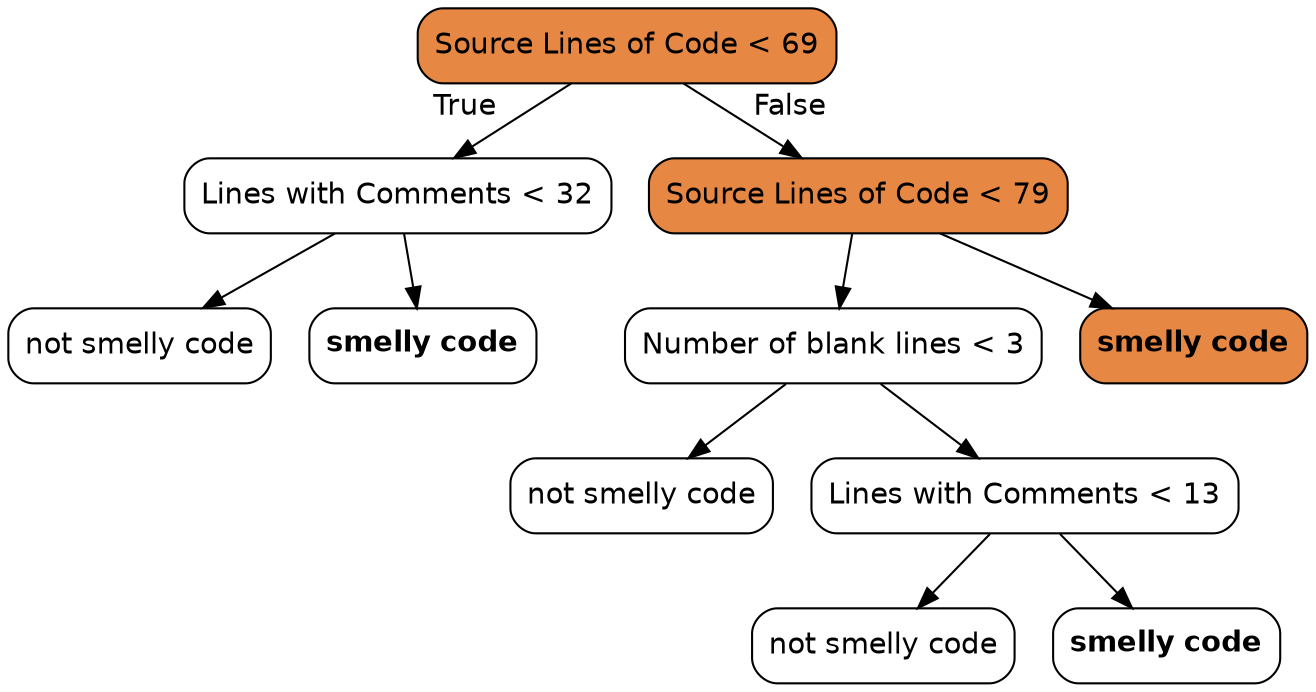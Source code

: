 digraph Tree {
node [color="black", fontname=helvetica, shape=box,  style="filled, rounded", fillcolor="#FFFFFF"];
edge [fontname=helvetica];
0 [label=<Source Lines of Code &lt; 69>, fillcolor="#e68743"];
1 [label=<Lines with Comments &lt; 32>];
0 -> 1  [headlabel="True", labelangle=45, labeldistance="2.5"];
3 [label=<not smelly code>];
1 -> 3;
4 [label=<<b>smelly code</b>>];
1 -> 4;
2 [label=<Source Lines of Code &lt; 79>, fillcolor="#e68743"];
0 -> 2  [headlabel="False", labelangle="-45", labeldistance="2.5"];
5 [label=<Number of blank lines &lt; 3>];
2 -> 5;
7 [label=<not smelly code>];
5 -> 7;
8 [label=<Lines with Comments &lt; 13>];
5 -> 8;
9 [label=<not smelly code>];
8 -> 9;
10 [label=<<b>smelly code</b>>];
8 -> 10;
6 [label=<<b>smelly code</b>>, fillcolor="#e68743"];
2 -> 6;
}
